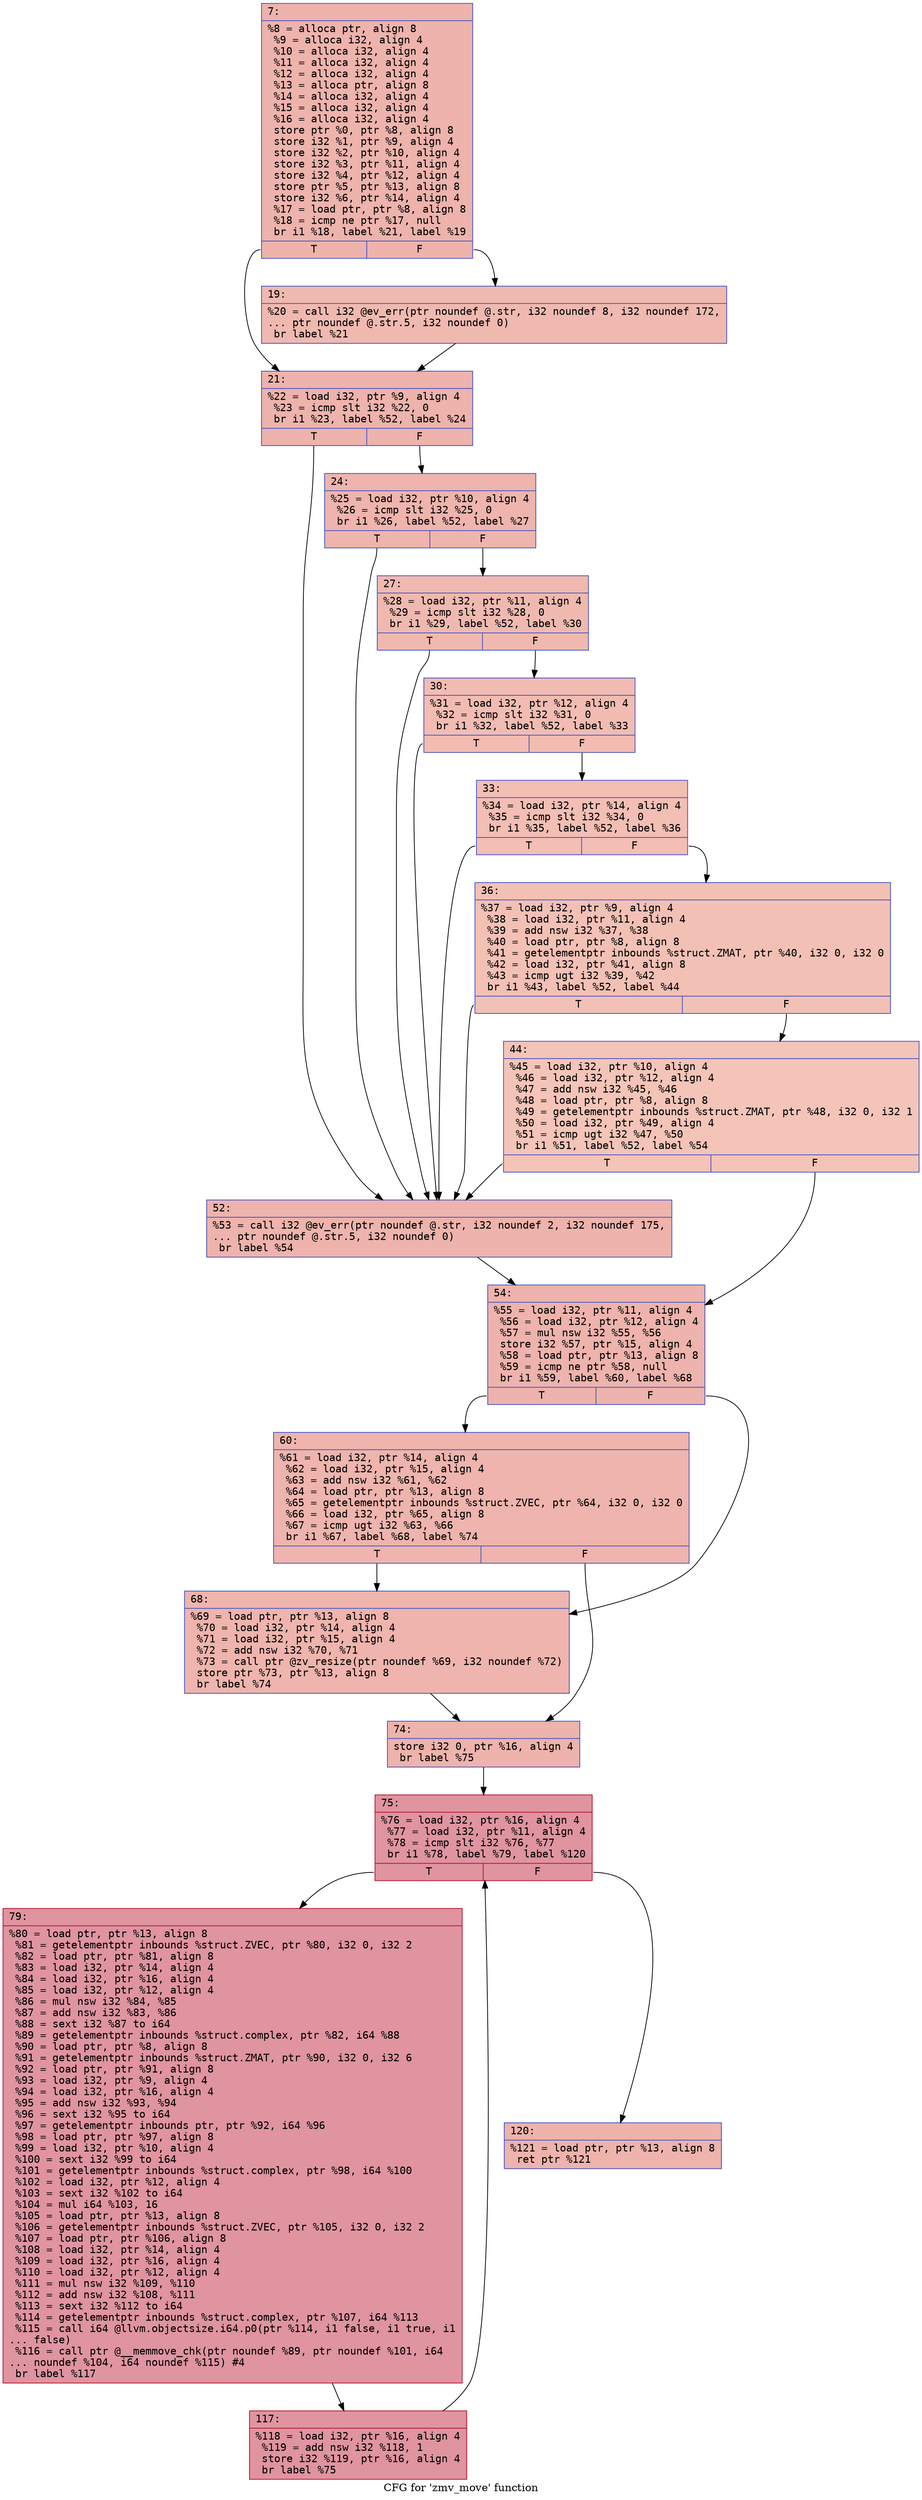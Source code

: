 digraph "CFG for 'zmv_move' function" {
	label="CFG for 'zmv_move' function";

	Node0x6000016872f0 [shape=record,color="#3d50c3ff", style=filled, fillcolor="#d6524470" fontname="Courier",label="{7:\l|  %8 = alloca ptr, align 8\l  %9 = alloca i32, align 4\l  %10 = alloca i32, align 4\l  %11 = alloca i32, align 4\l  %12 = alloca i32, align 4\l  %13 = alloca ptr, align 8\l  %14 = alloca i32, align 4\l  %15 = alloca i32, align 4\l  %16 = alloca i32, align 4\l  store ptr %0, ptr %8, align 8\l  store i32 %1, ptr %9, align 4\l  store i32 %2, ptr %10, align 4\l  store i32 %3, ptr %11, align 4\l  store i32 %4, ptr %12, align 4\l  store ptr %5, ptr %13, align 8\l  store i32 %6, ptr %14, align 4\l  %17 = load ptr, ptr %8, align 8\l  %18 = icmp ne ptr %17, null\l  br i1 %18, label %21, label %19\l|{<s0>T|<s1>F}}"];
	Node0x6000016872f0:s0 -> Node0x600001687390[tooltip="7 -> 21\nProbability 62.50%" ];
	Node0x6000016872f0:s1 -> Node0x600001687340[tooltip="7 -> 19\nProbability 37.50%" ];
	Node0x600001687340 [shape=record,color="#3d50c3ff", style=filled, fillcolor="#de614d70" fontname="Courier",label="{19:\l|  %20 = call i32 @ev_err(ptr noundef @.str, i32 noundef 8, i32 noundef 172,\l... ptr noundef @.str.5, i32 noundef 0)\l  br label %21\l}"];
	Node0x600001687340 -> Node0x600001687390[tooltip="19 -> 21\nProbability 100.00%" ];
	Node0x600001687390 [shape=record,color="#3d50c3ff", style=filled, fillcolor="#d6524470" fontname="Courier",label="{21:\l|  %22 = load i32, ptr %9, align 4\l  %23 = icmp slt i32 %22, 0\l  br i1 %23, label %52, label %24\l|{<s0>T|<s1>F}}"];
	Node0x600001687390:s0 -> Node0x6000016875c0[tooltip="21 -> 52\nProbability 37.50%" ];
	Node0x600001687390:s1 -> Node0x6000016873e0[tooltip="21 -> 24\nProbability 62.50%" ];
	Node0x6000016873e0 [shape=record,color="#3d50c3ff", style=filled, fillcolor="#d8564670" fontname="Courier",label="{24:\l|  %25 = load i32, ptr %10, align 4\l  %26 = icmp slt i32 %25, 0\l  br i1 %26, label %52, label %27\l|{<s0>T|<s1>F}}"];
	Node0x6000016873e0:s0 -> Node0x6000016875c0[tooltip="24 -> 52\nProbability 37.50%" ];
	Node0x6000016873e0:s1 -> Node0x600001687430[tooltip="24 -> 27\nProbability 62.50%" ];
	Node0x600001687430 [shape=record,color="#3d50c3ff", style=filled, fillcolor="#de614d70" fontname="Courier",label="{27:\l|  %28 = load i32, ptr %11, align 4\l  %29 = icmp slt i32 %28, 0\l  br i1 %29, label %52, label %30\l|{<s0>T|<s1>F}}"];
	Node0x600001687430:s0 -> Node0x6000016875c0[tooltip="27 -> 52\nProbability 37.50%" ];
	Node0x600001687430:s1 -> Node0x600001687480[tooltip="27 -> 30\nProbability 62.50%" ];
	Node0x600001687480 [shape=record,color="#3d50c3ff", style=filled, fillcolor="#e1675170" fontname="Courier",label="{30:\l|  %31 = load i32, ptr %12, align 4\l  %32 = icmp slt i32 %31, 0\l  br i1 %32, label %52, label %33\l|{<s0>T|<s1>F}}"];
	Node0x600001687480:s0 -> Node0x6000016875c0[tooltip="30 -> 52\nProbability 37.50%" ];
	Node0x600001687480:s1 -> Node0x6000016874d0[tooltip="30 -> 33\nProbability 62.50%" ];
	Node0x6000016874d0 [shape=record,color="#3d50c3ff", style=filled, fillcolor="#e36c5570" fontname="Courier",label="{33:\l|  %34 = load i32, ptr %14, align 4\l  %35 = icmp slt i32 %34, 0\l  br i1 %35, label %52, label %36\l|{<s0>T|<s1>F}}"];
	Node0x6000016874d0:s0 -> Node0x6000016875c0[tooltip="33 -> 52\nProbability 37.50%" ];
	Node0x6000016874d0:s1 -> Node0x600001687520[tooltip="33 -> 36\nProbability 62.50%" ];
	Node0x600001687520 [shape=record,color="#3d50c3ff", style=filled, fillcolor="#e5705870" fontname="Courier",label="{36:\l|  %37 = load i32, ptr %9, align 4\l  %38 = load i32, ptr %11, align 4\l  %39 = add nsw i32 %37, %38\l  %40 = load ptr, ptr %8, align 8\l  %41 = getelementptr inbounds %struct.ZMAT, ptr %40, i32 0, i32 0\l  %42 = load i32, ptr %41, align 8\l  %43 = icmp ugt i32 %39, %42\l  br i1 %43, label %52, label %44\l|{<s0>T|<s1>F}}"];
	Node0x600001687520:s0 -> Node0x6000016875c0[tooltip="36 -> 52\nProbability 50.00%" ];
	Node0x600001687520:s1 -> Node0x600001687570[tooltip="36 -> 44\nProbability 50.00%" ];
	Node0x600001687570 [shape=record,color="#3d50c3ff", style=filled, fillcolor="#e97a5f70" fontname="Courier",label="{44:\l|  %45 = load i32, ptr %10, align 4\l  %46 = load i32, ptr %12, align 4\l  %47 = add nsw i32 %45, %46\l  %48 = load ptr, ptr %8, align 8\l  %49 = getelementptr inbounds %struct.ZMAT, ptr %48, i32 0, i32 1\l  %50 = load i32, ptr %49, align 4\l  %51 = icmp ugt i32 %47, %50\l  br i1 %51, label %52, label %54\l|{<s0>T|<s1>F}}"];
	Node0x600001687570:s0 -> Node0x6000016875c0[tooltip="44 -> 52\nProbability 50.00%" ];
	Node0x600001687570:s1 -> Node0x600001687610[tooltip="44 -> 54\nProbability 50.00%" ];
	Node0x6000016875c0 [shape=record,color="#3d50c3ff", style=filled, fillcolor="#d6524470" fontname="Courier",label="{52:\l|  %53 = call i32 @ev_err(ptr noundef @.str, i32 noundef 2, i32 noundef 175,\l... ptr noundef @.str.5, i32 noundef 0)\l  br label %54\l}"];
	Node0x6000016875c0 -> Node0x600001687610[tooltip="52 -> 54\nProbability 100.00%" ];
	Node0x600001687610 [shape=record,color="#3d50c3ff", style=filled, fillcolor="#d6524470" fontname="Courier",label="{54:\l|  %55 = load i32, ptr %11, align 4\l  %56 = load i32, ptr %12, align 4\l  %57 = mul nsw i32 %55, %56\l  store i32 %57, ptr %15, align 4\l  %58 = load ptr, ptr %13, align 8\l  %59 = icmp ne ptr %58, null\l  br i1 %59, label %60, label %68\l|{<s0>T|<s1>F}}"];
	Node0x600001687610:s0 -> Node0x600001687660[tooltip="54 -> 60\nProbability 62.50%" ];
	Node0x600001687610:s1 -> Node0x6000016876b0[tooltip="54 -> 68\nProbability 37.50%" ];
	Node0x600001687660 [shape=record,color="#3d50c3ff", style=filled, fillcolor="#d8564670" fontname="Courier",label="{60:\l|  %61 = load i32, ptr %14, align 4\l  %62 = load i32, ptr %15, align 4\l  %63 = add nsw i32 %61, %62\l  %64 = load ptr, ptr %13, align 8\l  %65 = getelementptr inbounds %struct.ZVEC, ptr %64, i32 0, i32 0\l  %66 = load i32, ptr %65, align 8\l  %67 = icmp ugt i32 %63, %66\l  br i1 %67, label %68, label %74\l|{<s0>T|<s1>F}}"];
	Node0x600001687660:s0 -> Node0x6000016876b0[tooltip="60 -> 68\nProbability 50.00%" ];
	Node0x600001687660:s1 -> Node0x600001687700[tooltip="60 -> 74\nProbability 50.00%" ];
	Node0x6000016876b0 [shape=record,color="#3d50c3ff", style=filled, fillcolor="#d8564670" fontname="Courier",label="{68:\l|  %69 = load ptr, ptr %13, align 8\l  %70 = load i32, ptr %14, align 4\l  %71 = load i32, ptr %15, align 4\l  %72 = add nsw i32 %70, %71\l  %73 = call ptr @zv_resize(ptr noundef %69, i32 noundef %72)\l  store ptr %73, ptr %13, align 8\l  br label %74\l}"];
	Node0x6000016876b0 -> Node0x600001687700[tooltip="68 -> 74\nProbability 100.00%" ];
	Node0x600001687700 [shape=record,color="#3d50c3ff", style=filled, fillcolor="#d6524470" fontname="Courier",label="{74:\l|  store i32 0, ptr %16, align 4\l  br label %75\l}"];
	Node0x600001687700 -> Node0x600001687750[tooltip="74 -> 75\nProbability 100.00%" ];
	Node0x600001687750 [shape=record,color="#b70d28ff", style=filled, fillcolor="#b70d2870" fontname="Courier",label="{75:\l|  %76 = load i32, ptr %16, align 4\l  %77 = load i32, ptr %11, align 4\l  %78 = icmp slt i32 %76, %77\l  br i1 %78, label %79, label %120\l|{<s0>T|<s1>F}}"];
	Node0x600001687750:s0 -> Node0x6000016877a0[tooltip="75 -> 79\nProbability 96.88%" ];
	Node0x600001687750:s1 -> Node0x600001687840[tooltip="75 -> 120\nProbability 3.12%" ];
	Node0x6000016877a0 [shape=record,color="#b70d28ff", style=filled, fillcolor="#b70d2870" fontname="Courier",label="{79:\l|  %80 = load ptr, ptr %13, align 8\l  %81 = getelementptr inbounds %struct.ZVEC, ptr %80, i32 0, i32 2\l  %82 = load ptr, ptr %81, align 8\l  %83 = load i32, ptr %14, align 4\l  %84 = load i32, ptr %16, align 4\l  %85 = load i32, ptr %12, align 4\l  %86 = mul nsw i32 %84, %85\l  %87 = add nsw i32 %83, %86\l  %88 = sext i32 %87 to i64\l  %89 = getelementptr inbounds %struct.complex, ptr %82, i64 %88\l  %90 = load ptr, ptr %8, align 8\l  %91 = getelementptr inbounds %struct.ZMAT, ptr %90, i32 0, i32 6\l  %92 = load ptr, ptr %91, align 8\l  %93 = load i32, ptr %9, align 4\l  %94 = load i32, ptr %16, align 4\l  %95 = add nsw i32 %93, %94\l  %96 = sext i32 %95 to i64\l  %97 = getelementptr inbounds ptr, ptr %92, i64 %96\l  %98 = load ptr, ptr %97, align 8\l  %99 = load i32, ptr %10, align 4\l  %100 = sext i32 %99 to i64\l  %101 = getelementptr inbounds %struct.complex, ptr %98, i64 %100\l  %102 = load i32, ptr %12, align 4\l  %103 = sext i32 %102 to i64\l  %104 = mul i64 %103, 16\l  %105 = load ptr, ptr %13, align 8\l  %106 = getelementptr inbounds %struct.ZVEC, ptr %105, i32 0, i32 2\l  %107 = load ptr, ptr %106, align 8\l  %108 = load i32, ptr %14, align 4\l  %109 = load i32, ptr %16, align 4\l  %110 = load i32, ptr %12, align 4\l  %111 = mul nsw i32 %109, %110\l  %112 = add nsw i32 %108, %111\l  %113 = sext i32 %112 to i64\l  %114 = getelementptr inbounds %struct.complex, ptr %107, i64 %113\l  %115 = call i64 @llvm.objectsize.i64.p0(ptr %114, i1 false, i1 true, i1\l... false)\l  %116 = call ptr @__memmove_chk(ptr noundef %89, ptr noundef %101, i64\l... noundef %104, i64 noundef %115) #4\l  br label %117\l}"];
	Node0x6000016877a0 -> Node0x6000016877f0[tooltip="79 -> 117\nProbability 100.00%" ];
	Node0x6000016877f0 [shape=record,color="#b70d28ff", style=filled, fillcolor="#b70d2870" fontname="Courier",label="{117:\l|  %118 = load i32, ptr %16, align 4\l  %119 = add nsw i32 %118, 1\l  store i32 %119, ptr %16, align 4\l  br label %75\l}"];
	Node0x6000016877f0 -> Node0x600001687750[tooltip="117 -> 75\nProbability 100.00%" ];
	Node0x600001687840 [shape=record,color="#3d50c3ff", style=filled, fillcolor="#d6524470" fontname="Courier",label="{120:\l|  %121 = load ptr, ptr %13, align 8\l  ret ptr %121\l}"];
}
